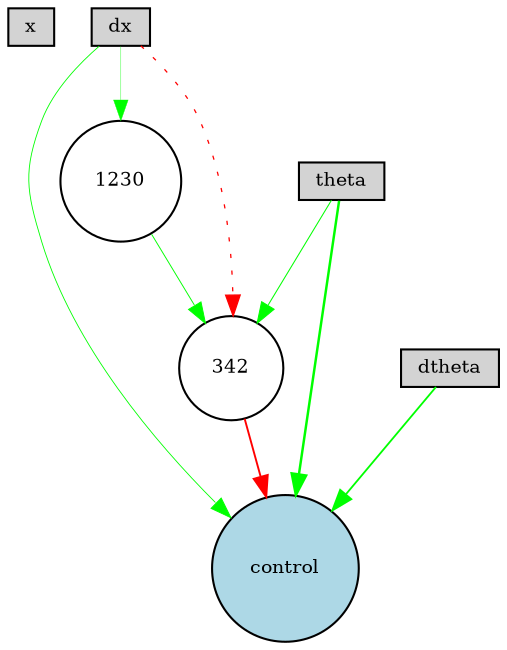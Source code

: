 digraph {
	node [fontsize=9 height=0.2 shape=circle width=0.2]
	x [fillcolor=lightgray shape=box style=filled]
	dx [fillcolor=lightgray shape=box style=filled]
	theta [fillcolor=lightgray shape=box style=filled]
	dtheta [fillcolor=lightgray shape=box style=filled]
	control [fillcolor=lightblue style=filled]
	1230 [fillcolor=white style=filled]
	342 [fillcolor=white style=filled]
	dtheta -> control [color=green penwidth=0.8709052688236772 style=solid]
	dx -> control [color=green penwidth=0.4139831194124475 style=solid]
	dx -> 342 [color=red penwidth=0.6186029287058614 style=dotted]
	342 -> control [color=red penwidth=0.9136715823016353 style=solid]
	theta -> control [color=green penwidth=1.1886331335956155 style=solid]
	dx -> 1230 [color=green penwidth=0.17830242134318114 style=solid]
	1230 -> 342 [color=green penwidth=0.45060357134160367 style=solid]
	theta -> 342 [color=green penwidth=0.4969462005672123 style=solid]
}
